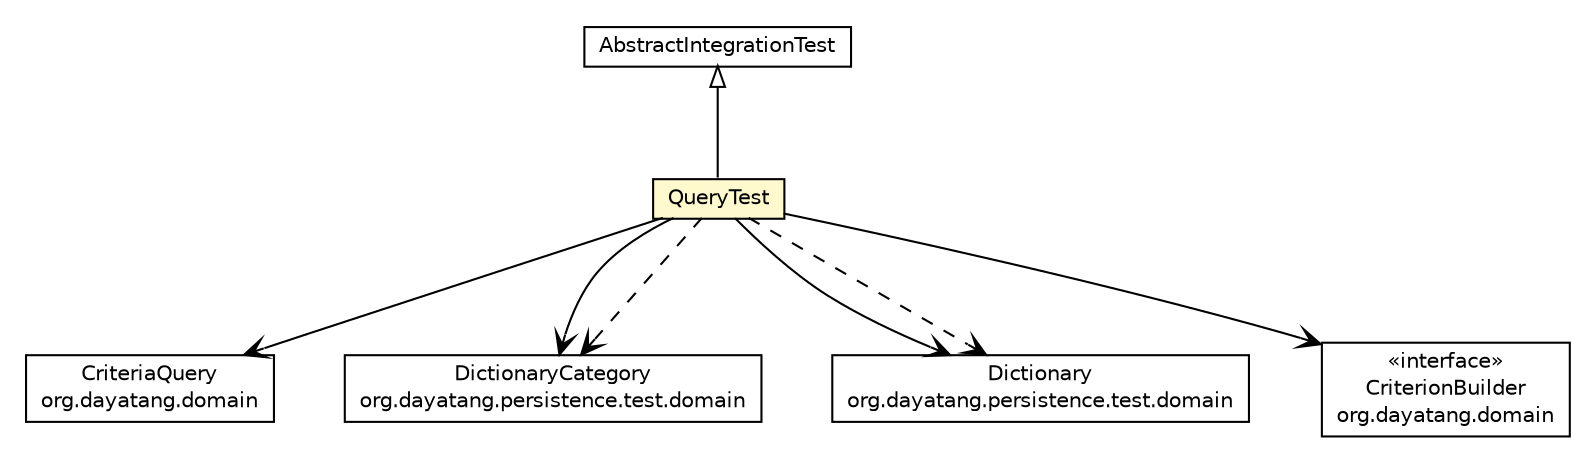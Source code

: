 #!/usr/local/bin/dot
#
# Class diagram 
# Generated by UMLGraph version R5_6_6-8-g8d7759 (http://www.umlgraph.org/)
#

digraph G {
	edge [fontname="Helvetica",fontsize=10,labelfontname="Helvetica",labelfontsize=10];
	node [fontname="Helvetica",fontsize=10,shape=plaintext];
	nodesep=0.25;
	ranksep=0.5;
	// org.dayatang.persistence.jpa.QueryTest
	c39295 [label=<<table title="org.dayatang.persistence.jpa.QueryTest" border="0" cellborder="1" cellspacing="0" cellpadding="2" port="p" bgcolor="lemonChiffon" href="./QueryTest.html">
		<tr><td><table border="0" cellspacing="0" cellpadding="1">
<tr><td align="center" balign="center"> QueryTest </td></tr>
		</table></td></tr>
		</table>>, URL="./QueryTest.html", fontname="Helvetica", fontcolor="black", fontsize=10.0];
	// org.dayatang.persistence.jpa.AbstractIntegrationTest
	c39300 [label=<<table title="org.dayatang.persistence.jpa.AbstractIntegrationTest" border="0" cellborder="1" cellspacing="0" cellpadding="2" port="p" href="./AbstractIntegrationTest.html">
		<tr><td><table border="0" cellspacing="0" cellpadding="1">
<tr><td align="center" balign="center"> AbstractIntegrationTest </td></tr>
		</table></td></tr>
		</table>>, URL="./AbstractIntegrationTest.html", fontname="Helvetica", fontcolor="black", fontsize=10.0];
	//org.dayatang.persistence.jpa.QueryTest extends org.dayatang.persistence.jpa.AbstractIntegrationTest
	c39300:p -> c39295:p [dir=back,arrowtail=empty];
	// org.dayatang.persistence.jpa.QueryTest NAVASSOC org.dayatang.domain.CriteriaQuery
	c39295:p -> c39380:p [taillabel="", label=" "headlabel="", fontname="Helvetica", fontcolor="black", fontsize=10.0, color="black", arrowhead=open];
	// org.dayatang.persistence.jpa.QueryTest NAVASSOC org.dayatang.persistence.test.domain.DictionaryCategory
	c39295:p -> c39381:p [taillabel="", label=" "headlabel="", fontname="Helvetica", fontcolor="black", fontsize=10.0, color="black", arrowhead=open];
	// org.dayatang.persistence.jpa.QueryTest NAVASSOC org.dayatang.persistence.test.domain.Dictionary
	c39295:p -> c39382:p [taillabel="", label=" "headlabel="", fontname="Helvetica", fontcolor="black", fontsize=10.0, color="black", arrowhead=open];
	// org.dayatang.persistence.jpa.QueryTest NAVASSOC org.dayatang.domain.CriterionBuilder
	c39295:p -> c39383:p [taillabel="", label=" "headlabel="", fontname="Helvetica", fontcolor="black", fontsize=10.0, color="black", arrowhead=open];
	// org.dayatang.persistence.jpa.QueryTest DEPEND org.dayatang.persistence.test.domain.Dictionary
	c39295:p -> c39382:p [taillabel="", label=" "headlabel="", fontname="Helvetica", fontcolor="black", fontsize=10.0, color="black", arrowhead=open, style=dashed];
	// org.dayatang.persistence.jpa.QueryTest DEPEND org.dayatang.persistence.test.domain.DictionaryCategory
	c39295:p -> c39381:p [taillabel="", label=" "headlabel="", fontname="Helvetica", fontcolor="black", fontsize=10.0, color="black", arrowhead=open, style=dashed];
	// org.dayatang.domain.CriteriaQuery
	c39380 [label=<<table title="org.dayatang.domain.CriteriaQuery" border="0" cellborder="1" cellspacing="0" cellpadding="2" port="p" href="http://java.sun.com/j2se/1.4.2/docs/api/org/dayatang/domain/CriteriaQuery.html">
		<tr><td><table border="0" cellspacing="0" cellpadding="1">
<tr><td align="center" balign="center"> CriteriaQuery </td></tr>
<tr><td align="center" balign="center"> org.dayatang.domain </td></tr>
		</table></td></tr>
		</table>>, URL="http://java.sun.com/j2se/1.4.2/docs/api/org/dayatang/domain/CriteriaQuery.html", fontname="Helvetica", fontcolor="black", fontsize=10.0];
	// org.dayatang.domain.CriterionBuilder
	c39383 [label=<<table title="org.dayatang.domain.CriterionBuilder" border="0" cellborder="1" cellspacing="0" cellpadding="2" port="p" href="http://java.sun.com/j2se/1.4.2/docs/api/org/dayatang/domain/CriterionBuilder.html">
		<tr><td><table border="0" cellspacing="0" cellpadding="1">
<tr><td align="center" balign="center"> &#171;interface&#187; </td></tr>
<tr><td align="center" balign="center"> CriterionBuilder </td></tr>
<tr><td align="center" balign="center"> org.dayatang.domain </td></tr>
		</table></td></tr>
		</table>>, URL="http://java.sun.com/j2se/1.4.2/docs/api/org/dayatang/domain/CriterionBuilder.html", fontname="Helvetica", fontcolor="black", fontsize=10.0];
	// org.dayatang.persistence.test.domain.DictionaryCategory
	c39381 [label=<<table title="org.dayatang.persistence.test.domain.DictionaryCategory" border="0" cellborder="1" cellspacing="0" cellpadding="2" port="p" href="http://java.sun.com/j2se/1.4.2/docs/api/org/dayatang/persistence/test/domain/DictionaryCategory.html">
		<tr><td><table border="0" cellspacing="0" cellpadding="1">
<tr><td align="center" balign="center"> DictionaryCategory </td></tr>
<tr><td align="center" balign="center"> org.dayatang.persistence.test.domain </td></tr>
		</table></td></tr>
		</table>>, URL="http://java.sun.com/j2se/1.4.2/docs/api/org/dayatang/persistence/test/domain/DictionaryCategory.html", fontname="Helvetica", fontcolor="black", fontsize=10.0];
	// org.dayatang.persistence.test.domain.Dictionary
	c39382 [label=<<table title="org.dayatang.persistence.test.domain.Dictionary" border="0" cellborder="1" cellspacing="0" cellpadding="2" port="p" href="http://java.sun.com/j2se/1.4.2/docs/api/org/dayatang/persistence/test/domain/Dictionary.html">
		<tr><td><table border="0" cellspacing="0" cellpadding="1">
<tr><td align="center" balign="center"> Dictionary </td></tr>
<tr><td align="center" balign="center"> org.dayatang.persistence.test.domain </td></tr>
		</table></td></tr>
		</table>>, URL="http://java.sun.com/j2se/1.4.2/docs/api/org/dayatang/persistence/test/domain/Dictionary.html", fontname="Helvetica", fontcolor="black", fontsize=10.0];
}

